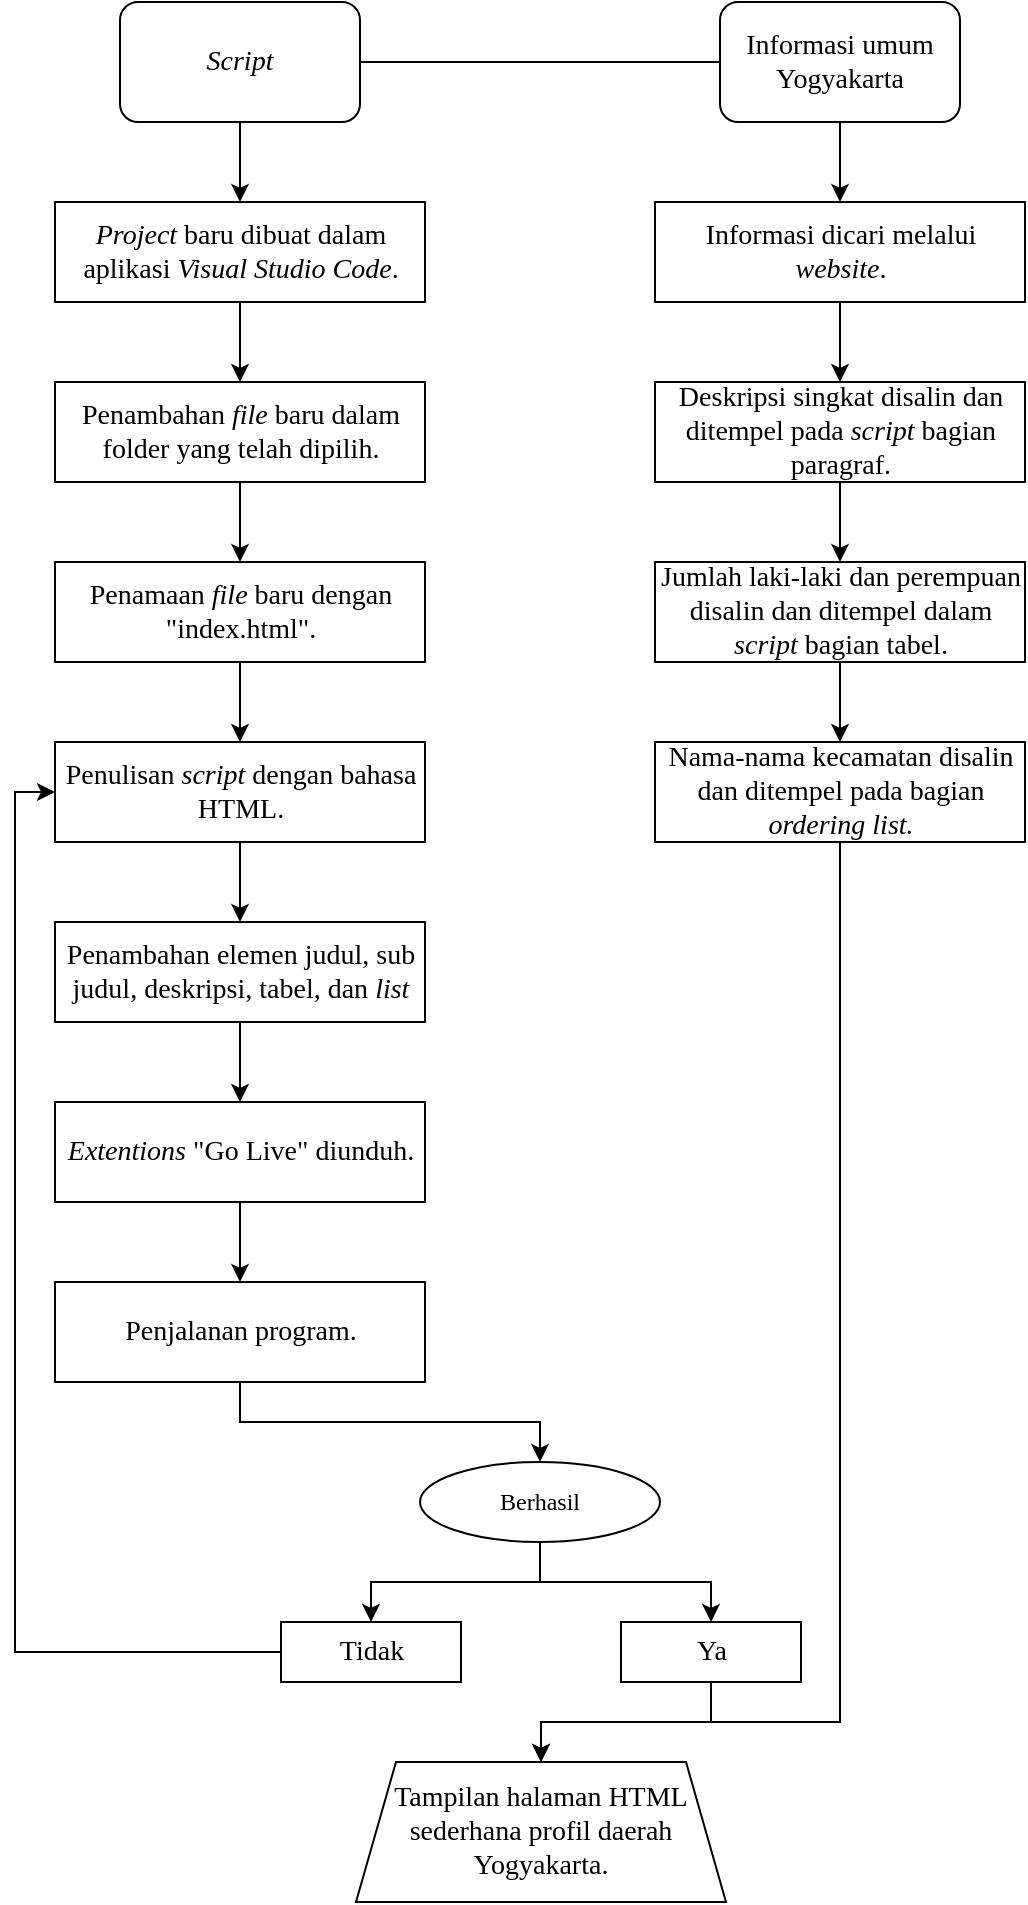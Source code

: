 <mxfile version="28.1.1">
  <diagram name="Page-1" id="UnVBxttZ5TpfcJHrWQAb">
    <mxGraphModel dx="1034" dy="570" grid="1" gridSize="10" guides="1" tooltips="1" connect="1" arrows="1" fold="1" page="1" pageScale="1" pageWidth="850" pageHeight="1100" math="0" shadow="0">
      <root>
        <mxCell id="0" />
        <mxCell id="1" parent="0" />
        <mxCell id="A-FSxNoOUQTJ6Qw0XlNJ-15" style="edgeStyle=orthogonalEdgeStyle;rounded=0;orthogonalLoop=1;jettySize=auto;html=1;entryX=0;entryY=0.5;entryDx=0;entryDy=0;endArrow=none;endFill=0;fontSize=14;" edge="1" parent="1" source="A-FSxNoOUQTJ6Qw0XlNJ-1" target="A-FSxNoOUQTJ6Qw0XlNJ-3">
          <mxGeometry relative="1" as="geometry" />
        </mxCell>
        <mxCell id="A-FSxNoOUQTJ6Qw0XlNJ-16" value="" style="edgeStyle=orthogonalEdgeStyle;rounded=0;orthogonalLoop=1;jettySize=auto;html=1;fontSize=14;" edge="1" parent="1" source="A-FSxNoOUQTJ6Qw0XlNJ-1" target="A-FSxNoOUQTJ6Qw0XlNJ-2">
          <mxGeometry relative="1" as="geometry" />
        </mxCell>
        <mxCell id="A-FSxNoOUQTJ6Qw0XlNJ-1" value="&lt;i&gt;Script&lt;/i&gt;" style="rounded=1;whiteSpace=wrap;html=1;fontFamily=Times New Roman;fontSize=14;" vertex="1" parent="1">
          <mxGeometry x="215" y="40" width="120" height="60" as="geometry" />
        </mxCell>
        <mxCell id="A-FSxNoOUQTJ6Qw0XlNJ-17" value="" style="edgeStyle=orthogonalEdgeStyle;rounded=0;orthogonalLoop=1;jettySize=auto;html=1;fontSize=14;" edge="1" parent="1" source="A-FSxNoOUQTJ6Qw0XlNJ-2" target="A-FSxNoOUQTJ6Qw0XlNJ-4">
          <mxGeometry relative="1" as="geometry" />
        </mxCell>
        <mxCell id="A-FSxNoOUQTJ6Qw0XlNJ-2" value="&lt;i&gt;Project &lt;/i&gt;baru dibuat dalam aplikasi &lt;i&gt;Visual Studio Code&lt;/i&gt;." style="rounded=0;whiteSpace=wrap;html=1;fontFamily=Times New Roman;fontSize=14;" vertex="1" parent="1">
          <mxGeometry x="182.5" y="140" width="185" height="50" as="geometry" />
        </mxCell>
        <mxCell id="A-FSxNoOUQTJ6Qw0XlNJ-23" value="" style="edgeStyle=orthogonalEdgeStyle;rounded=0;orthogonalLoop=1;jettySize=auto;html=1;fontSize=14;" edge="1" parent="1" source="A-FSxNoOUQTJ6Qw0XlNJ-3" target="A-FSxNoOUQTJ6Qw0XlNJ-10">
          <mxGeometry relative="1" as="geometry" />
        </mxCell>
        <mxCell id="A-FSxNoOUQTJ6Qw0XlNJ-3" value="Informasi umum Yogyakarta" style="rounded=1;whiteSpace=wrap;html=1;fontFamily=Times New Roman;fontSize=14;" vertex="1" parent="1">
          <mxGeometry x="515" y="40" width="120" height="60" as="geometry" />
        </mxCell>
        <mxCell id="A-FSxNoOUQTJ6Qw0XlNJ-18" value="" style="edgeStyle=orthogonalEdgeStyle;rounded=0;orthogonalLoop=1;jettySize=auto;html=1;fontSize=14;" edge="1" parent="1" source="A-FSxNoOUQTJ6Qw0XlNJ-4" target="A-FSxNoOUQTJ6Qw0XlNJ-5">
          <mxGeometry relative="1" as="geometry" />
        </mxCell>
        <mxCell id="A-FSxNoOUQTJ6Qw0XlNJ-4" value="Penambahan &lt;i&gt;file&lt;/i&gt; baru dalam folder yang telah dipilih." style="rounded=0;whiteSpace=wrap;html=1;fontFamily=Times New Roman;fontSize=14;" vertex="1" parent="1">
          <mxGeometry x="182.5" y="230" width="185" height="50" as="geometry" />
        </mxCell>
        <mxCell id="A-FSxNoOUQTJ6Qw0XlNJ-19" value="" style="edgeStyle=orthogonalEdgeStyle;rounded=0;orthogonalLoop=1;jettySize=auto;html=1;fontSize=14;" edge="1" parent="1" source="A-FSxNoOUQTJ6Qw0XlNJ-5" target="A-FSxNoOUQTJ6Qw0XlNJ-6">
          <mxGeometry relative="1" as="geometry" />
        </mxCell>
        <mxCell id="A-FSxNoOUQTJ6Qw0XlNJ-5" value="Penamaan &lt;i&gt;file &lt;/i&gt;baru dengan &quot;index.html&quot;." style="rounded=0;whiteSpace=wrap;html=1;fontFamily=Times New Roman;fontSize=14;" vertex="1" parent="1">
          <mxGeometry x="182.5" y="320" width="185" height="50" as="geometry" />
        </mxCell>
        <mxCell id="A-FSxNoOUQTJ6Qw0XlNJ-20" value="" style="edgeStyle=orthogonalEdgeStyle;rounded=0;orthogonalLoop=1;jettySize=auto;html=1;fontSize=14;" edge="1" parent="1" source="A-FSxNoOUQTJ6Qw0XlNJ-6" target="A-FSxNoOUQTJ6Qw0XlNJ-9">
          <mxGeometry relative="1" as="geometry" />
        </mxCell>
        <mxCell id="A-FSxNoOUQTJ6Qw0XlNJ-6" value="Penulisan&lt;i&gt; script&lt;/i&gt; dengan bahasa HTML." style="rounded=0;whiteSpace=wrap;html=1;fontFamily=Times New Roman;fontSize=14;" vertex="1" parent="1">
          <mxGeometry x="182.5" y="410" width="185" height="50" as="geometry" />
        </mxCell>
        <mxCell id="A-FSxNoOUQTJ6Qw0XlNJ-22" value="" style="edgeStyle=orthogonalEdgeStyle;rounded=0;orthogonalLoop=1;jettySize=auto;html=1;fontSize=14;" edge="1" parent="1" source="A-FSxNoOUQTJ6Qw0XlNJ-7" target="A-FSxNoOUQTJ6Qw0XlNJ-8">
          <mxGeometry relative="1" as="geometry" />
        </mxCell>
        <mxCell id="A-FSxNoOUQTJ6Qw0XlNJ-7" value="&lt;i&gt;Extentions&lt;/i&gt; &quot;Go Live&quot; diunduh." style="rounded=0;whiteSpace=wrap;html=1;fontFamily=Times New Roman;fontSize=14;" vertex="1" parent="1">
          <mxGeometry x="182.5" y="590" width="185" height="50" as="geometry" />
        </mxCell>
        <mxCell id="A-FSxNoOUQTJ6Qw0XlNJ-32" style="edgeStyle=orthogonalEdgeStyle;rounded=0;orthogonalLoop=1;jettySize=auto;html=1;entryX=0.5;entryY=0;entryDx=0;entryDy=0;" edge="1" parent="1" source="A-FSxNoOUQTJ6Qw0XlNJ-8" target="A-FSxNoOUQTJ6Qw0XlNJ-29">
          <mxGeometry relative="1" as="geometry" />
        </mxCell>
        <mxCell id="A-FSxNoOUQTJ6Qw0XlNJ-8" value="Penjalanan program." style="rounded=0;whiteSpace=wrap;html=1;fontFamily=Times New Roman;fontSize=14;" vertex="1" parent="1">
          <mxGeometry x="182.5" y="680" width="185" height="50" as="geometry" />
        </mxCell>
        <mxCell id="A-FSxNoOUQTJ6Qw0XlNJ-21" value="" style="edgeStyle=orthogonalEdgeStyle;rounded=0;orthogonalLoop=1;jettySize=auto;html=1;fontSize=14;" edge="1" parent="1" source="A-FSxNoOUQTJ6Qw0XlNJ-9" target="A-FSxNoOUQTJ6Qw0XlNJ-7">
          <mxGeometry relative="1" as="geometry" />
        </mxCell>
        <mxCell id="A-FSxNoOUQTJ6Qw0XlNJ-9" value="Penambahan elemen judul, sub judul, deskripsi, tabel, dan &lt;i&gt;list&lt;/i&gt;" style="rounded=0;whiteSpace=wrap;html=1;fontFamily=Times New Roman;fontSize=14;" vertex="1" parent="1">
          <mxGeometry x="182.5" y="500" width="185" height="50" as="geometry" />
        </mxCell>
        <mxCell id="A-FSxNoOUQTJ6Qw0XlNJ-24" value="" style="edgeStyle=orthogonalEdgeStyle;rounded=0;orthogonalLoop=1;jettySize=auto;html=1;fontSize=14;" edge="1" parent="1" source="A-FSxNoOUQTJ6Qw0XlNJ-10" target="A-FSxNoOUQTJ6Qw0XlNJ-11">
          <mxGeometry relative="1" as="geometry" />
        </mxCell>
        <mxCell id="A-FSxNoOUQTJ6Qw0XlNJ-10" value="Informasi dicari melalui &lt;i&gt;website&lt;/i&gt;." style="rounded=0;whiteSpace=wrap;html=1;fontFamily=Times New Roman;fontSize=14;" vertex="1" parent="1">
          <mxGeometry x="482.5" y="140" width="185" height="50" as="geometry" />
        </mxCell>
        <mxCell id="A-FSxNoOUQTJ6Qw0XlNJ-25" value="" style="edgeStyle=orthogonalEdgeStyle;rounded=0;orthogonalLoop=1;jettySize=auto;html=1;fontSize=14;" edge="1" parent="1" source="A-FSxNoOUQTJ6Qw0XlNJ-11" target="A-FSxNoOUQTJ6Qw0XlNJ-12">
          <mxGeometry relative="1" as="geometry" />
        </mxCell>
        <mxCell id="A-FSxNoOUQTJ6Qw0XlNJ-11" value="Deskripsi singkat disalin dan ditempel pada&lt;i&gt; script&lt;/i&gt; bagian paragraf." style="rounded=0;whiteSpace=wrap;html=1;fontFamily=Times New Roman;fontSize=14;" vertex="1" parent="1">
          <mxGeometry x="482.5" y="230" width="185" height="50" as="geometry" />
        </mxCell>
        <mxCell id="A-FSxNoOUQTJ6Qw0XlNJ-26" value="" style="edgeStyle=orthogonalEdgeStyle;rounded=0;orthogonalLoop=1;jettySize=auto;html=1;fontSize=14;" edge="1" parent="1" source="A-FSxNoOUQTJ6Qw0XlNJ-12" target="A-FSxNoOUQTJ6Qw0XlNJ-13">
          <mxGeometry relative="1" as="geometry" />
        </mxCell>
        <mxCell id="A-FSxNoOUQTJ6Qw0XlNJ-12" value="Jumlah laki-laki dan perempuan disalin dan ditempel dalam &lt;i&gt;script&lt;/i&gt; bagian tabel." style="rounded=0;whiteSpace=wrap;html=1;fontFamily=Times New Roman;fontSize=14;" vertex="1" parent="1">
          <mxGeometry x="482.5" y="320" width="185" height="50" as="geometry" />
        </mxCell>
        <mxCell id="A-FSxNoOUQTJ6Qw0XlNJ-37" style="edgeStyle=orthogonalEdgeStyle;rounded=0;orthogonalLoop=1;jettySize=auto;html=1;entryX=0.5;entryY=0;entryDx=0;entryDy=0;" edge="1" parent="1" source="A-FSxNoOUQTJ6Qw0XlNJ-13" target="A-FSxNoOUQTJ6Qw0XlNJ-14">
          <mxGeometry relative="1" as="geometry">
            <Array as="points">
              <mxPoint x="575" y="900" />
              <mxPoint x="426" y="900" />
            </Array>
          </mxGeometry>
        </mxCell>
        <mxCell id="A-FSxNoOUQTJ6Qw0XlNJ-13" value="Nama-nama kecamatan disalin dan ditempel pada bagian &lt;i&gt;ordering list.&lt;/i&gt;" style="rounded=0;whiteSpace=wrap;html=1;fontFamily=Times New Roman;fontSize=14;" vertex="1" parent="1">
          <mxGeometry x="482.5" y="410" width="185" height="50" as="geometry" />
        </mxCell>
        <mxCell id="A-FSxNoOUQTJ6Qw0XlNJ-14" value="Tampilan halaman HTML sederhana profil daerah Yogyakarta." style="shape=trapezoid;perimeter=trapezoidPerimeter;whiteSpace=wrap;html=1;fixedSize=1;fontFamily=Times New Roman;fontSize=14;" vertex="1" parent="1">
          <mxGeometry x="333" y="920" width="185" height="70" as="geometry" />
        </mxCell>
        <mxCell id="A-FSxNoOUQTJ6Qw0XlNJ-33" style="edgeStyle=orthogonalEdgeStyle;rounded=0;orthogonalLoop=1;jettySize=auto;html=1;entryX=0.5;entryY=0;entryDx=0;entryDy=0;" edge="1" parent="1" source="A-FSxNoOUQTJ6Qw0XlNJ-29" target="A-FSxNoOUQTJ6Qw0XlNJ-30">
          <mxGeometry relative="1" as="geometry" />
        </mxCell>
        <mxCell id="A-FSxNoOUQTJ6Qw0XlNJ-34" style="edgeStyle=orthogonalEdgeStyle;rounded=0;orthogonalLoop=1;jettySize=auto;html=1;entryX=0.5;entryY=0;entryDx=0;entryDy=0;" edge="1" parent="1" source="A-FSxNoOUQTJ6Qw0XlNJ-29" target="A-FSxNoOUQTJ6Qw0XlNJ-31">
          <mxGeometry relative="1" as="geometry" />
        </mxCell>
        <mxCell id="A-FSxNoOUQTJ6Qw0XlNJ-29" value="Berhasil" style="ellipse;whiteSpace=wrap;html=1;fontFamily=Times New Roman;" vertex="1" parent="1">
          <mxGeometry x="365" y="770" width="120" height="40" as="geometry" />
        </mxCell>
        <mxCell id="A-FSxNoOUQTJ6Qw0XlNJ-35" style="edgeStyle=orthogonalEdgeStyle;rounded=0;orthogonalLoop=1;jettySize=auto;html=1;exitX=0;exitY=0.5;exitDx=0;exitDy=0;entryX=0;entryY=0.5;entryDx=0;entryDy=0;" edge="1" parent="1" source="A-FSxNoOUQTJ6Qw0XlNJ-30" target="A-FSxNoOUQTJ6Qw0XlNJ-6">
          <mxGeometry relative="1" as="geometry" />
        </mxCell>
        <mxCell id="A-FSxNoOUQTJ6Qw0XlNJ-30" value="Tidak" style="rounded=0;whiteSpace=wrap;html=1;fontFamily=Times New Roman;fontSize=14;" vertex="1" parent="1">
          <mxGeometry x="295.5" y="850" width="90" height="30" as="geometry" />
        </mxCell>
        <mxCell id="A-FSxNoOUQTJ6Qw0XlNJ-36" style="edgeStyle=orthogonalEdgeStyle;rounded=0;orthogonalLoop=1;jettySize=auto;html=1;exitX=0.5;exitY=1;exitDx=0;exitDy=0;entryX=0.5;entryY=0;entryDx=0;entryDy=0;" edge="1" parent="1" source="A-FSxNoOUQTJ6Qw0XlNJ-31" target="A-FSxNoOUQTJ6Qw0XlNJ-14">
          <mxGeometry relative="1" as="geometry" />
        </mxCell>
        <mxCell id="A-FSxNoOUQTJ6Qw0XlNJ-31" value="Ya" style="rounded=0;whiteSpace=wrap;html=1;fontFamily=Times New Roman;fontSize=14;" vertex="1" parent="1">
          <mxGeometry x="465.5" y="850" width="90" height="30" as="geometry" />
        </mxCell>
      </root>
    </mxGraphModel>
  </diagram>
</mxfile>
